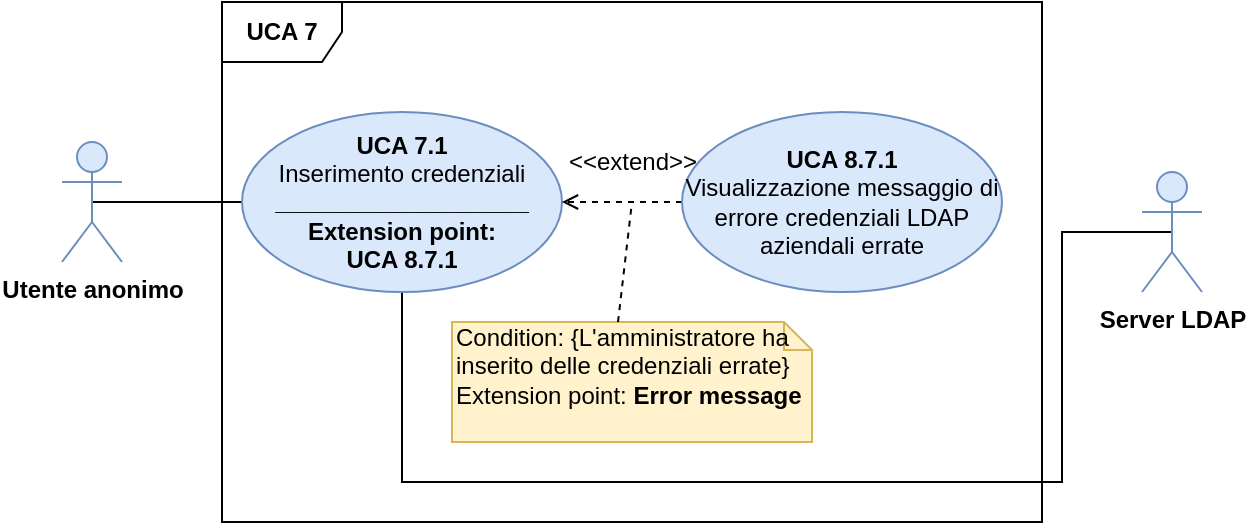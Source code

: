 <mxfile version="12.5.1" type="google"><diagram id="J5rgdO1AD2jFNqL9E6KM" name="Page-1"><mxGraphModel dx="1069" dy="577" grid="1" gridSize="10" guides="1" tooltips="1" connect="1" arrows="1" fold="1" page="1" pageScale="1" pageWidth="827" pageHeight="1169" math="0" shadow="0"><root><mxCell id="0"/><mxCell id="1" parent="0"/><mxCell id="drlXIV1qMLKBhaGMjLnN-10" style="edgeStyle=orthogonalEdgeStyle;rounded=0;orthogonalLoop=1;jettySize=auto;html=1;entryX=0;entryY=0.5;entryDx=0;entryDy=0;endArrow=none;endFill=0;exitX=0.5;exitY=0.5;exitDx=0;exitDy=0;exitPerimeter=0;" edge="1" parent="1" source="drlXIV1qMLKBhaGMjLnN-1" target="drlXIV1qMLKBhaGMjLnN-8"><mxGeometry relative="1" as="geometry"/></mxCell><mxCell id="drlXIV1qMLKBhaGMjLnN-1" value="&lt;b&gt;Utente anonimo&lt;/b&gt;" style="shape=umlActor;verticalLabelPosition=bottom;labelBackgroundColor=#ffffff;verticalAlign=top;html=1;outlineConnect=0;fillColor=#dae8fc;strokeColor=#6c8ebf;" vertex="1" parent="1"><mxGeometry x="60" y="280" width="30" height="60" as="geometry"/></mxCell><mxCell id="drlXIV1qMLKBhaGMjLnN-15" style="edgeStyle=orthogonalEdgeStyle;rounded=0;orthogonalLoop=1;jettySize=auto;html=1;entryX=0.5;entryY=1;entryDx=0;entryDy=0;endArrow=none;endFill=0;exitX=0.5;exitY=0.5;exitDx=0;exitDy=0;exitPerimeter=0;" edge="1" parent="1" source="drlXIV1qMLKBhaGMjLnN-5" target="drlXIV1qMLKBhaGMjLnN-8"><mxGeometry relative="1" as="geometry"><Array as="points"><mxPoint x="560" y="325"/><mxPoint x="560" y="450"/><mxPoint x="230" y="450"/></Array></mxGeometry></mxCell><mxCell id="drlXIV1qMLKBhaGMjLnN-5" value="&lt;b&gt;Server LDAP&lt;/b&gt;" style="shape=umlActor;verticalLabelPosition=bottom;labelBackgroundColor=#ffffff;verticalAlign=top;html=1;outlineConnect=0;fillColor=#dae8fc;strokeColor=#6c8ebf;" vertex="1" parent="1"><mxGeometry x="600" y="295" width="30" height="60" as="geometry"/></mxCell><mxCell id="drlXIV1qMLKBhaGMjLnN-7" value="&lt;b&gt;UCA 7&lt;/b&gt;" style="shape=umlFrame;whiteSpace=wrap;html=1;" vertex="1" parent="1"><mxGeometry x="140" y="210" width="410" height="260" as="geometry"/></mxCell><mxCell id="drlXIV1qMLKBhaGMjLnN-8" value="&lt;b&gt;UCA 7.1&lt;/b&gt;&lt;br&gt;Inserimento credenziali&lt;br&gt;&lt;b&gt;___________________&lt;br&gt;Extension point:&lt;br&gt;UCA 8.7.1&lt;/b&gt;" style="ellipse;whiteSpace=wrap;html=1;fillColor=#dae8fc;strokeColor=#6c8ebf;" vertex="1" parent="1"><mxGeometry x="150" y="265" width="160" height="90" as="geometry"/></mxCell><mxCell id="drlXIV1qMLKBhaGMjLnN-11" style="edgeStyle=orthogonalEdgeStyle;rounded=0;orthogonalLoop=1;jettySize=auto;html=1;entryX=1;entryY=0.5;entryDx=0;entryDy=0;endArrow=open;endFill=0;dashed=1;" edge="1" parent="1" source="drlXIV1qMLKBhaGMjLnN-9" target="drlXIV1qMLKBhaGMjLnN-8"><mxGeometry relative="1" as="geometry"/></mxCell><mxCell id="drlXIV1qMLKBhaGMjLnN-9" value="&lt;b&gt;UCA 8.7.1&lt;/b&gt;&lt;br&gt;Visualizzazione messaggio di errore credenziali LDAP aziendali errate" style="ellipse;whiteSpace=wrap;html=1;fillColor=#dae8fc;strokeColor=#6c8ebf;" vertex="1" parent="1"><mxGeometry x="370" y="265" width="160" height="90" as="geometry"/></mxCell><mxCell id="drlXIV1qMLKBhaGMjLnN-12" value="&amp;lt;&amp;lt;extend&amp;gt;&amp;gt;" style="text;html=1;align=center;verticalAlign=middle;resizable=0;points=[];autosize=1;" vertex="1" parent="1"><mxGeometry x="305" y="280" width="80" height="20" as="geometry"/></mxCell><mxCell id="drlXIV1qMLKBhaGMjLnN-13" value="Condition: {L'amministratore ha inserito delle credenziali errate}&lt;br&gt;Extension point: &lt;b&gt;Error message&lt;/b&gt;" style="shape=note;whiteSpace=wrap;html=1;size=14;verticalAlign=top;align=left;spacingTop=-6;fillColor=#fff2cc;strokeColor=#d6b656;" vertex="1" parent="1"><mxGeometry x="255" y="370" width="180" height="60" as="geometry"/></mxCell><mxCell id="drlXIV1qMLKBhaGMjLnN-14" value="" style="endArrow=none;dashed=1;html=1;exitX=0;exitY=0;exitDx=83;exitDy=0;exitPerimeter=0;" edge="1" parent="1" source="drlXIV1qMLKBhaGMjLnN-13"><mxGeometry width="50" height="50" relative="1" as="geometry"><mxPoint x="320" y="370" as="sourcePoint"/><mxPoint x="345" y="310" as="targetPoint"/></mxGeometry></mxCell></root></mxGraphModel></diagram></mxfile>